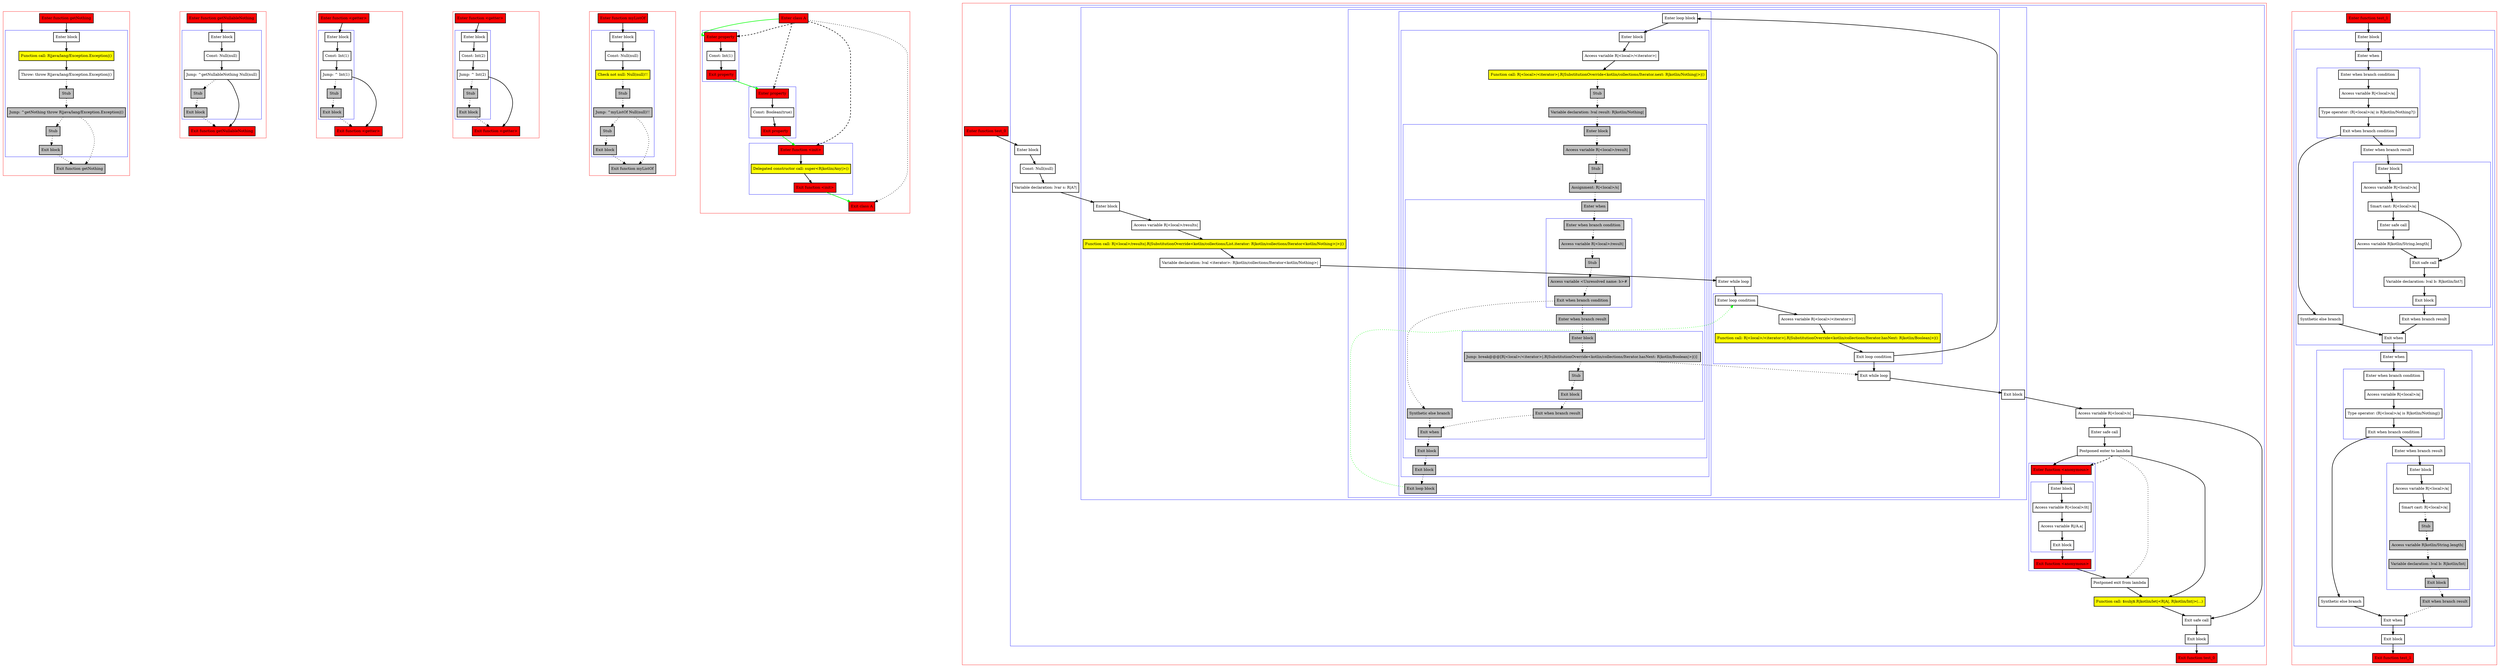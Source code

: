 digraph smartcastToNothing_kt {
    graph [nodesep=3]
    node [shape=box penwidth=2]
    edge [penwidth=2]

    subgraph cluster_0 {
        color=red
        0 [label="Enter function getNothing" style="filled" fillcolor=red];
        subgraph cluster_1 {
            color=blue
            1 [label="Enter block"];
            2 [label="Function call: R|java/lang/Exception.Exception|()" style="filled" fillcolor=yellow];
            3 [label="Throw: throw R|java/lang/Exception.Exception|()"];
            4 [label="Stub" style="filled" fillcolor=gray];
            5 [label="Jump: ^getNothing throw R|java/lang/Exception.Exception|()" style="filled" fillcolor=gray];
            6 [label="Stub" style="filled" fillcolor=gray];
            7 [label="Exit block" style="filled" fillcolor=gray];
        }
        8 [label="Exit function getNothing" style="filled" fillcolor=gray];
    }
    0 -> {1};
    1 -> {2};
    2 -> {3};
    3 -> {4} [style=dotted];
    4 -> {5} [style=dotted];
    5 -> {6 8} [style=dotted];
    6 -> {7} [style=dotted];
    7 -> {8} [style=dotted];

    subgraph cluster_2 {
        color=red
        9 [label="Enter function getNullableNothing" style="filled" fillcolor=red];
        subgraph cluster_3 {
            color=blue
            10 [label="Enter block"];
            11 [label="Const: Null(null)"];
            12 [label="Jump: ^getNullableNothing Null(null)"];
            13 [label="Stub" style="filled" fillcolor=gray];
            14 [label="Exit block" style="filled" fillcolor=gray];
        }
        15 [label="Exit function getNullableNothing" style="filled" fillcolor=red];
    }
    9 -> {10};
    10 -> {11};
    11 -> {12};
    12 -> {15};
    12 -> {13} [style=dotted];
    13 -> {14} [style=dotted];
    14 -> {15} [style=dotted];

    subgraph cluster_4 {
        color=red
        16 [label="Enter function <getter>" style="filled" fillcolor=red];
        subgraph cluster_5 {
            color=blue
            17 [label="Enter block"];
            18 [label="Const: Int(1)"];
            19 [label="Jump: ^ Int(1)"];
            20 [label="Stub" style="filled" fillcolor=gray];
            21 [label="Exit block" style="filled" fillcolor=gray];
        }
        22 [label="Exit function <getter>" style="filled" fillcolor=red];
    }
    16 -> {17};
    17 -> {18};
    18 -> {19};
    19 -> {22};
    19 -> {20} [style=dotted];
    20 -> {21} [style=dotted];
    21 -> {22} [style=dotted];

    subgraph cluster_6 {
        color=red
        23 [label="Enter function <getter>" style="filled" fillcolor=red];
        subgraph cluster_7 {
            color=blue
            24 [label="Enter block"];
            25 [label="Const: Int(2)"];
            26 [label="Jump: ^ Int(2)"];
            27 [label="Stub" style="filled" fillcolor=gray];
            28 [label="Exit block" style="filled" fillcolor=gray];
        }
        29 [label="Exit function <getter>" style="filled" fillcolor=red];
    }
    23 -> {24};
    24 -> {25};
    25 -> {26};
    26 -> {29};
    26 -> {27} [style=dotted];
    27 -> {28} [style=dotted];
    28 -> {29} [style=dotted];

    subgraph cluster_8 {
        color=red
        30 [label="Enter function myListOf" style="filled" fillcolor=red];
        subgraph cluster_9 {
            color=blue
            31 [label="Enter block"];
            32 [label="Const: Null(null)"];
            33 [label="Check not null: Null(null)!!" style="filled" fillcolor=yellow];
            34 [label="Stub" style="filled" fillcolor=gray];
            35 [label="Jump: ^myListOf Null(null)!!" style="filled" fillcolor=gray];
            36 [label="Stub" style="filled" fillcolor=gray];
            37 [label="Exit block" style="filled" fillcolor=gray];
        }
        38 [label="Exit function myListOf" style="filled" fillcolor=gray];
    }
    30 -> {31};
    31 -> {32};
    32 -> {33};
    33 -> {34} [style=dotted];
    34 -> {35} [style=dotted];
    35 -> {36 38} [style=dotted];
    36 -> {37} [style=dotted];
    37 -> {38} [style=dotted];

    subgraph cluster_10 {
        color=red
        39 [label="Enter class A" style="filled" fillcolor=red];
        subgraph cluster_11 {
            color=blue
            40 [label="Enter property" style="filled" fillcolor=red];
            41 [label="Const: Int(1)"];
            42 [label="Exit property" style="filled" fillcolor=red];
        }
        subgraph cluster_12 {
            color=blue
            43 [label="Enter property" style="filled" fillcolor=red];
            44 [label="Const: Boolean(true)"];
            45 [label="Exit property" style="filled" fillcolor=red];
        }
        subgraph cluster_13 {
            color=blue
            46 [label="Enter function <init>" style="filled" fillcolor=red];
            47 [label="Delegated constructor call: super<R|kotlin/Any|>()" style="filled" fillcolor=yellow];
            48 [label="Exit function <init>" style="filled" fillcolor=red];
        }
        49 [label="Exit class A" style="filled" fillcolor=red];
    }
    39 -> {40} [color=green];
    39 -> {49} [style=dotted];
    39 -> {40 43 46} [style=dashed];
    40 -> {41};
    41 -> {42};
    42 -> {43} [color=green];
    43 -> {44};
    44 -> {45};
    45 -> {46} [color=green];
    46 -> {47};
    47 -> {48};
    48 -> {49} [color=green];

    subgraph cluster_14 {
        color=red
        50 [label="Enter function test_0" style="filled" fillcolor=red];
        subgraph cluster_15 {
            color=blue
            51 [label="Enter block"];
            52 [label="Const: Null(null)"];
            53 [label="Variable declaration: lvar s: R|A?|"];
            subgraph cluster_16 {
                color=blue
                54 [label="Enter block"];
                55 [label="Access variable R|<local>/results|"];
                56 [label="Function call: R|<local>/results|.R|SubstitutionOverride<kotlin/collections/List.iterator: R|kotlin/collections/Iterator<kotlin/Nothing>|>|()" style="filled" fillcolor=yellow];
                57 [label="Variable declaration: lval <iterator>: R|kotlin/collections/Iterator<kotlin/Nothing>|"];
                subgraph cluster_17 {
                    color=blue
                    58 [label="Enter while loop"];
                    subgraph cluster_18 {
                        color=blue
                        59 [label="Enter loop condition"];
                        60 [label="Access variable R|<local>/<iterator>|"];
                        61 [label="Function call: R|<local>/<iterator>|.R|SubstitutionOverride<kotlin/collections/Iterator.hasNext: R|kotlin/Boolean|>|()" style="filled" fillcolor=yellow];
                        62 [label="Exit loop condition"];
                    }
                    subgraph cluster_19 {
                        color=blue
                        63 [label="Enter loop block"];
                        subgraph cluster_20 {
                            color=blue
                            64 [label="Enter block"];
                            65 [label="Access variable R|<local>/<iterator>|"];
                            66 [label="Function call: R|<local>/<iterator>|.R|SubstitutionOverride<kotlin/collections/Iterator.next: R|kotlin/Nothing|>|()" style="filled" fillcolor=yellow];
                            67 [label="Stub" style="filled" fillcolor=gray];
                            68 [label="Variable declaration: lval result: R|kotlin/Nothing|" style="filled" fillcolor=gray];
                            subgraph cluster_21 {
                                color=blue
                                69 [label="Enter block" style="filled" fillcolor=gray];
                                70 [label="Access variable R|<local>/result|" style="filled" fillcolor=gray];
                                71 [label="Stub" style="filled" fillcolor=gray];
                                72 [label="Assignment: R|<local>/s|" style="filled" fillcolor=gray];
                                subgraph cluster_22 {
                                    color=blue
                                    73 [label="Enter when" style="filled" fillcolor=gray];
                                    subgraph cluster_23 {
                                        color=blue
                                        74 [label="Enter when branch condition " style="filled" fillcolor=gray];
                                        75 [label="Access variable R|<local>/result|" style="filled" fillcolor=gray];
                                        76 [label="Stub" style="filled" fillcolor=gray];
                                        77 [label="Access variable <Unresolved name: b>#" style="filled" fillcolor=gray];
                                        78 [label="Exit when branch condition" style="filled" fillcolor=gray];
                                    }
                                    79 [label="Synthetic else branch" style="filled" fillcolor=gray];
                                    80 [label="Enter when branch result" style="filled" fillcolor=gray];
                                    subgraph cluster_24 {
                                        color=blue
                                        81 [label="Enter block" style="filled" fillcolor=gray];
                                        82 [label="Jump: break@@@[R|<local>/<iterator>|.R|SubstitutionOverride<kotlin/collections/Iterator.hasNext: R|kotlin/Boolean|>|()] " style="filled" fillcolor=gray];
                                        83 [label="Stub" style="filled" fillcolor=gray];
                                        84 [label="Exit block" style="filled" fillcolor=gray];
                                    }
                                    85 [label="Exit when branch result" style="filled" fillcolor=gray];
                                    86 [label="Exit when" style="filled" fillcolor=gray];
                                }
                                87 [label="Exit block" style="filled" fillcolor=gray];
                            }
                            88 [label="Exit block" style="filled" fillcolor=gray];
                        }
                        89 [label="Exit loop block" style="filled" fillcolor=gray];
                    }
                    90 [label="Exit while loop"];
                }
                91 [label="Exit block"];
            }
            92 [label="Access variable R|<local>/s|"];
            93 [label="Enter safe call"];
            94 [label="Postponed enter to lambda"];
            subgraph cluster_25 {
                color=blue
                95 [label="Enter function <anonymous>" style="filled" fillcolor=red];
                subgraph cluster_26 {
                    color=blue
                    96 [label="Enter block"];
                    97 [label="Access variable R|<local>/it|"];
                    98 [label="Access variable R|/A.a|"];
                    99 [label="Exit block"];
                }
                100 [label="Exit function <anonymous>" style="filled" fillcolor=red];
            }
            101 [label="Postponed exit from lambda"];
            102 [label="Function call: $subj$.R|kotlin/let|<R|A|, R|kotlin/Int|>(...)" style="filled" fillcolor=yellow];
            103 [label="Exit safe call"];
            104 [label="Exit block"];
        }
        105 [label="Exit function test_0" style="filled" fillcolor=red];
    }
    50 -> {51};
    51 -> {52};
    52 -> {53};
    53 -> {54};
    54 -> {55};
    55 -> {56};
    56 -> {57};
    57 -> {58};
    58 -> {59};
    59 -> {60};
    60 -> {61};
    61 -> {62};
    62 -> {63 90};
    63 -> {64};
    64 -> {65};
    65 -> {66};
    66 -> {67} [style=dotted];
    67 -> {68} [style=dotted];
    68 -> {69} [style=dotted];
    69 -> {70} [style=dotted];
    70 -> {71} [style=dotted];
    71 -> {72} [style=dotted];
    72 -> {73} [style=dotted];
    73 -> {74} [style=dotted];
    74 -> {75} [style=dotted];
    75 -> {76} [style=dotted];
    76 -> {77} [style=dotted];
    77 -> {78} [style=dotted];
    78 -> {79 80} [style=dotted];
    79 -> {86} [style=dotted];
    80 -> {81} [style=dotted];
    81 -> {82} [style=dotted];
    82 -> {83 90} [style=dotted];
    83 -> {84} [style=dotted];
    84 -> {85} [style=dotted];
    85 -> {86} [style=dotted];
    86 -> {87} [style=dotted];
    87 -> {88} [style=dotted];
    88 -> {89} [style=dotted];
    89 -> {59} [color=green style=dotted];
    90 -> {91};
    91 -> {92};
    92 -> {93 103};
    93 -> {94};
    94 -> {95 102};
    94 -> {101} [style=dotted];
    94 -> {95} [style=dashed];
    95 -> {96};
    96 -> {97};
    97 -> {98};
    98 -> {99};
    99 -> {100};
    100 -> {101};
    101 -> {102};
    102 -> {103};
    103 -> {104};
    104 -> {105};

    subgraph cluster_27 {
        color=red
        106 [label="Enter function test_1" style="filled" fillcolor=red];
        subgraph cluster_28 {
            color=blue
            107 [label="Enter block"];
            subgraph cluster_29 {
                color=blue
                108 [label="Enter when"];
                subgraph cluster_30 {
                    color=blue
                    109 [label="Enter when branch condition "];
                    110 [label="Access variable R|<local>/a|"];
                    111 [label="Type operator: (R|<local>/a| is R|kotlin/Nothing?|)"];
                    112 [label="Exit when branch condition"];
                }
                113 [label="Synthetic else branch"];
                114 [label="Enter when branch result"];
                subgraph cluster_31 {
                    color=blue
                    115 [label="Enter block"];
                    116 [label="Access variable R|<local>/a|"];
                    117 [label="Smart cast: R|<local>/a|"];
                    118 [label="Enter safe call"];
                    119 [label="Access variable R|kotlin/String.length|"];
                    120 [label="Exit safe call"];
                    121 [label="Variable declaration: lval b: R|kotlin/Int?|"];
                    122 [label="Exit block"];
                }
                123 [label="Exit when branch result"];
                124 [label="Exit when"];
            }
            subgraph cluster_32 {
                color=blue
                125 [label="Enter when"];
                subgraph cluster_33 {
                    color=blue
                    126 [label="Enter when branch condition "];
                    127 [label="Access variable R|<local>/a|"];
                    128 [label="Type operator: (R|<local>/a| is R|kotlin/Nothing|)"];
                    129 [label="Exit when branch condition"];
                }
                130 [label="Synthetic else branch"];
                131 [label="Enter when branch result"];
                subgraph cluster_34 {
                    color=blue
                    132 [label="Enter block"];
                    133 [label="Access variable R|<local>/a|"];
                    134 [label="Smart cast: R|<local>/a|"];
                    135 [label="Stub" style="filled" fillcolor=gray];
                    136 [label="Access variable R|kotlin/String.length|" style="filled" fillcolor=gray];
                    137 [label="Variable declaration: lval b: R|kotlin/Int|" style="filled" fillcolor=gray];
                    138 [label="Exit block" style="filled" fillcolor=gray];
                }
                139 [label="Exit when branch result" style="filled" fillcolor=gray];
                140 [label="Exit when"];
            }
            141 [label="Exit block"];
        }
        142 [label="Exit function test_1" style="filled" fillcolor=red];
    }
    106 -> {107};
    107 -> {108};
    108 -> {109};
    109 -> {110};
    110 -> {111};
    111 -> {112};
    112 -> {113 114};
    113 -> {124};
    114 -> {115};
    115 -> {116};
    116 -> {117};
    117 -> {118 120};
    118 -> {119};
    119 -> {120};
    120 -> {121};
    121 -> {122};
    122 -> {123};
    123 -> {124};
    124 -> {125};
    125 -> {126};
    126 -> {127};
    127 -> {128};
    128 -> {129};
    129 -> {130 131};
    130 -> {140};
    131 -> {132};
    132 -> {133};
    133 -> {134};
    134 -> {135} [style=dotted];
    135 -> {136} [style=dotted];
    136 -> {137} [style=dotted];
    137 -> {138} [style=dotted];
    138 -> {139} [style=dotted];
    139 -> {140} [style=dotted];
    140 -> {141};
    141 -> {142};

}
